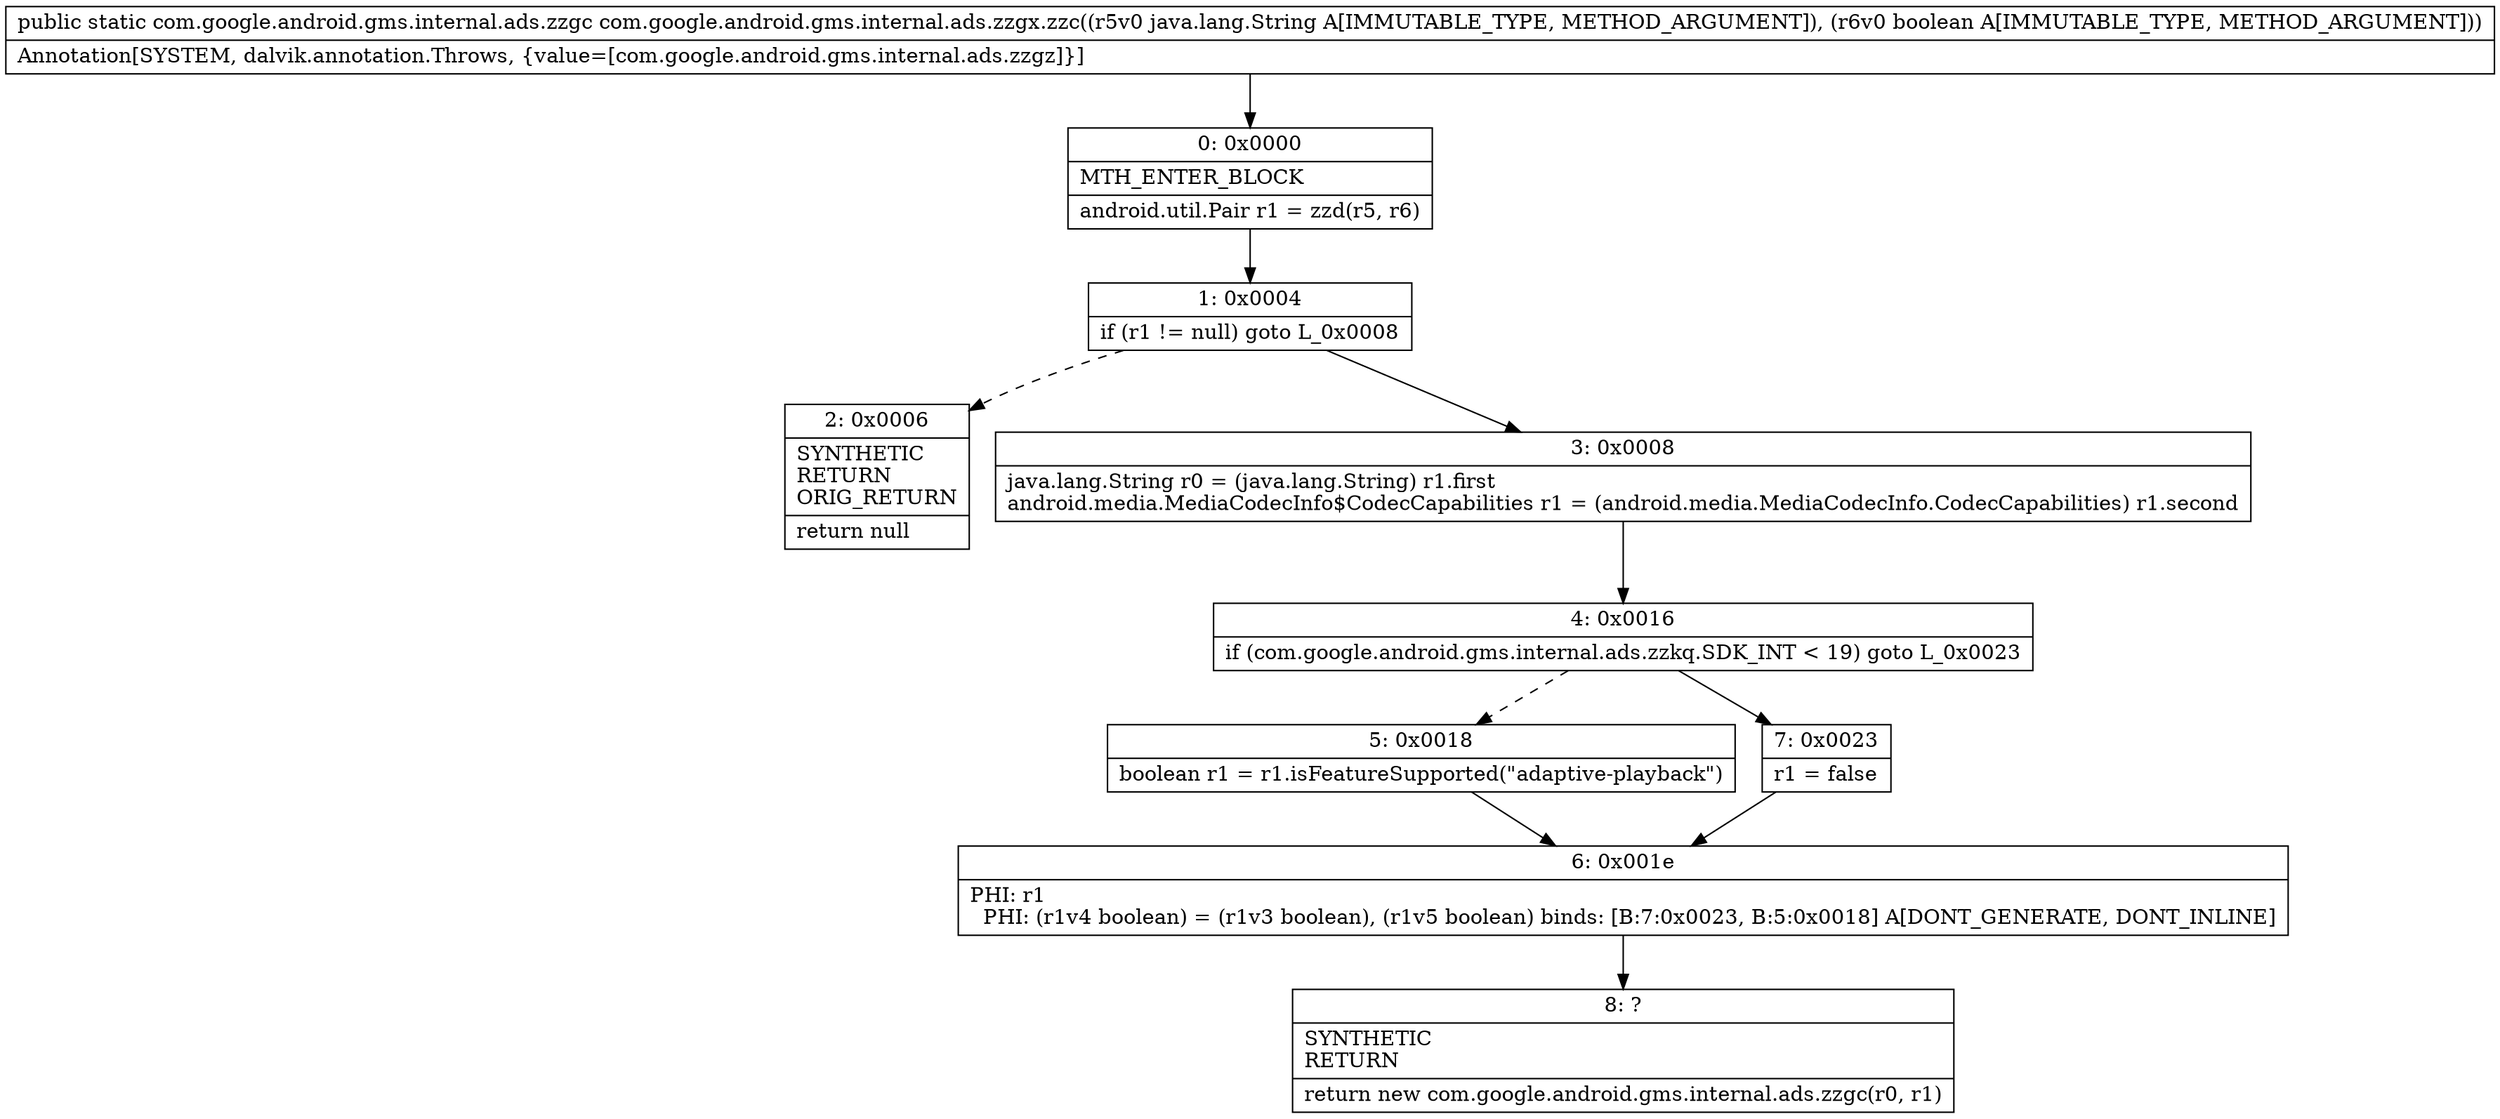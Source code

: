 digraph "CFG forcom.google.android.gms.internal.ads.zzgx.zzc(Ljava\/lang\/String;Z)Lcom\/google\/android\/gms\/internal\/ads\/zzgc;" {
Node_0 [shape=record,label="{0\:\ 0x0000|MTH_ENTER_BLOCK\l|android.util.Pair r1 = zzd(r5, r6)\l}"];
Node_1 [shape=record,label="{1\:\ 0x0004|if (r1 != null) goto L_0x0008\l}"];
Node_2 [shape=record,label="{2\:\ 0x0006|SYNTHETIC\lRETURN\lORIG_RETURN\l|return null\l}"];
Node_3 [shape=record,label="{3\:\ 0x0008|java.lang.String r0 = (java.lang.String) r1.first\landroid.media.MediaCodecInfo$CodecCapabilities r1 = (android.media.MediaCodecInfo.CodecCapabilities) r1.second\l}"];
Node_4 [shape=record,label="{4\:\ 0x0016|if (com.google.android.gms.internal.ads.zzkq.SDK_INT \< 19) goto L_0x0023\l}"];
Node_5 [shape=record,label="{5\:\ 0x0018|boolean r1 = r1.isFeatureSupported(\"adaptive\-playback\")\l}"];
Node_6 [shape=record,label="{6\:\ 0x001e|PHI: r1 \l  PHI: (r1v4 boolean) = (r1v3 boolean), (r1v5 boolean) binds: [B:7:0x0023, B:5:0x0018] A[DONT_GENERATE, DONT_INLINE]\l}"];
Node_7 [shape=record,label="{7\:\ 0x0023|r1 = false\l}"];
Node_8 [shape=record,label="{8\:\ ?|SYNTHETIC\lRETURN\l|return new com.google.android.gms.internal.ads.zzgc(r0, r1)\l}"];
MethodNode[shape=record,label="{public static com.google.android.gms.internal.ads.zzgc com.google.android.gms.internal.ads.zzgx.zzc((r5v0 java.lang.String A[IMMUTABLE_TYPE, METHOD_ARGUMENT]), (r6v0 boolean A[IMMUTABLE_TYPE, METHOD_ARGUMENT]))  | Annotation[SYSTEM, dalvik.annotation.Throws, \{value=[com.google.android.gms.internal.ads.zzgz]\}]\l}"];
MethodNode -> Node_0;
Node_0 -> Node_1;
Node_1 -> Node_2[style=dashed];
Node_1 -> Node_3;
Node_3 -> Node_4;
Node_4 -> Node_5[style=dashed];
Node_4 -> Node_7;
Node_5 -> Node_6;
Node_6 -> Node_8;
Node_7 -> Node_6;
}

